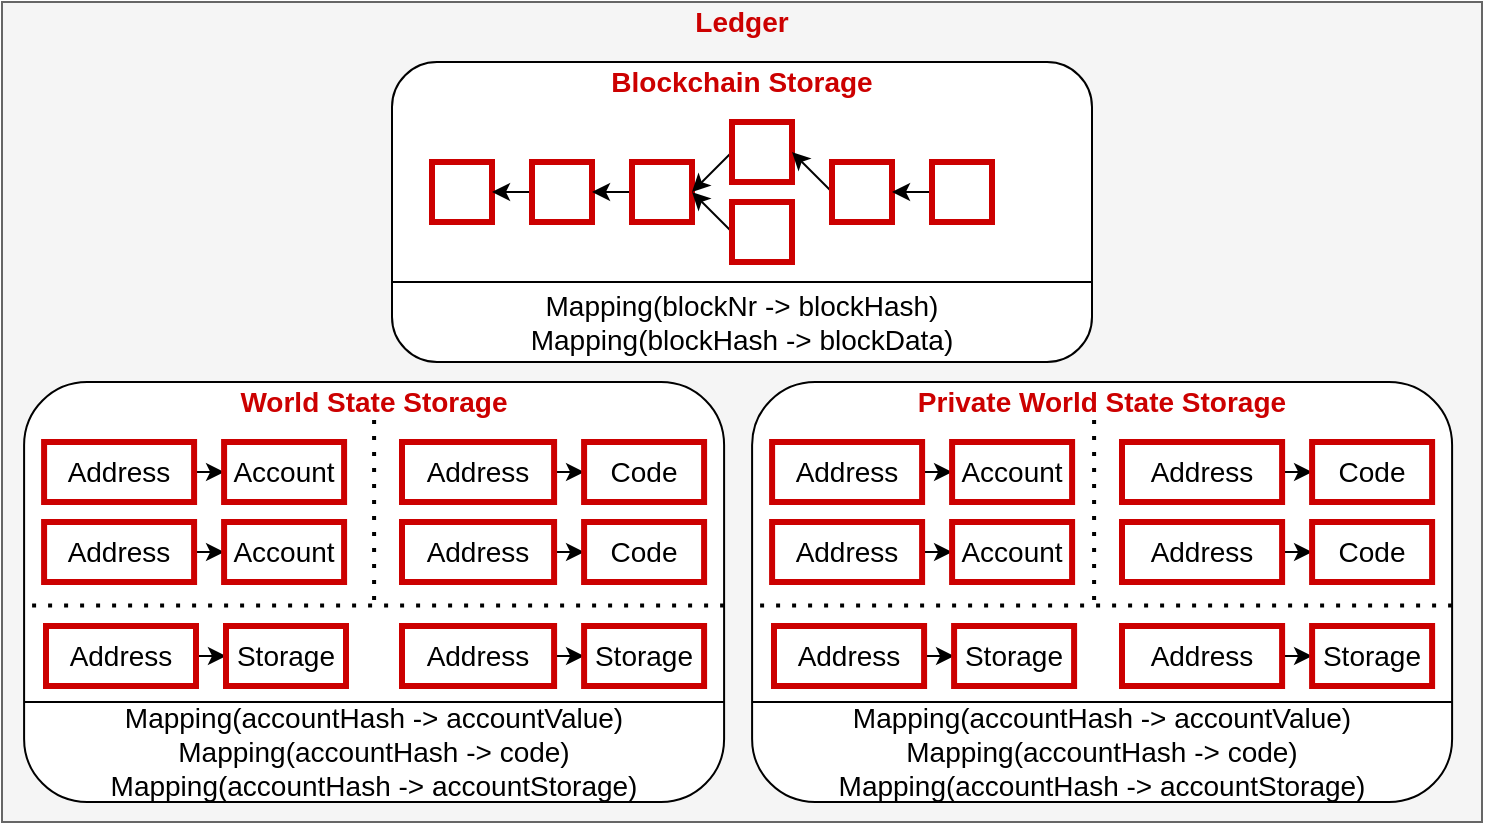 <mxfile version="14.4.3" type="device"><diagram id="58kzcTize10p60iv6uEa" name="Page-1"><mxGraphModel dx="2062" dy="1126" grid="1" gridSize="10" guides="1" tooltips="1" connect="1" arrows="1" fold="1" page="1" pageScale="1" pageWidth="827" pageHeight="1169" math="0" shadow="0"><root><mxCell id="0"/><mxCell id="1" parent="0"/><mxCell id="29qp3Y-090CqzLbwhSWd-1" value="" style="rounded=0;whiteSpace=wrap;html=1;fillColor=#f5f5f5;strokeColor=#666666;fontColor=#333333;" parent="1" vertex="1"><mxGeometry x="40" y="40" width="740" height="410" as="geometry"/></mxCell><mxCell id="29qp3Y-090CqzLbwhSWd-2" value="&lt;b style=&quot;font-size: 14px;&quot;&gt;Ledger&lt;/b&gt;" style="text;html=1;strokeColor=none;fillColor=none;align=center;verticalAlign=middle;whiteSpace=wrap;rounded=0;fontColor=#CC0000;fontSize=14;" parent="1" vertex="1"><mxGeometry x="40" y="40" width="740" height="20" as="geometry"/></mxCell><mxCell id="29qp3Y-090CqzLbwhSWd-3" value="" style="rounded=1;whiteSpace=wrap;html=1;" parent="1" vertex="1"><mxGeometry x="235" y="70" width="350" height="150" as="geometry"/></mxCell><mxCell id="29qp3Y-090CqzLbwhSWd-4" value="" style="rounded=1;whiteSpace=wrap;html=1;" parent="1" vertex="1"><mxGeometry x="415.05" y="230" width="350" height="210" as="geometry"/></mxCell><mxCell id="29qp3Y-090CqzLbwhSWd-6" value="&lt;b&gt;Blockchain Storage&lt;/b&gt;" style="text;html=1;strokeColor=none;fillColor=none;align=center;verticalAlign=middle;whiteSpace=wrap;rounded=0;fontSize=14;fontColor=#CC0000;" parent="1" vertex="1"><mxGeometry x="235" y="70" width="350" height="20" as="geometry"/></mxCell><mxCell id="29qp3Y-090CqzLbwhSWd-7" value="" style="rounded=0;whiteSpace=wrap;html=1;fontSize=14;fontColor=#CC0000;strokeColor=#CC0000;strokeWidth=3;" parent="1" vertex="1"><mxGeometry x="255" y="120" width="30" height="30" as="geometry"/></mxCell><mxCell id="29qp3Y-090CqzLbwhSWd-20" style="edgeStyle=none;rounded=0;orthogonalLoop=1;jettySize=auto;html=1;exitX=0;exitY=0.5;exitDx=0;exitDy=0;entryX=1;entryY=0.5;entryDx=0;entryDy=0;fontSize=14;fontColor=#CC0000;" parent="1" source="29qp3Y-090CqzLbwhSWd-8" target="29qp3Y-090CqzLbwhSWd-7" edge="1"><mxGeometry relative="1" as="geometry"/></mxCell><mxCell id="29qp3Y-090CqzLbwhSWd-8" value="" style="rounded=0;whiteSpace=wrap;html=1;fontSize=14;fontColor=#CC0000;strokeColor=#CC0000;strokeWidth=3;" parent="1" vertex="1"><mxGeometry x="305" y="120" width="30" height="30" as="geometry"/></mxCell><mxCell id="29qp3Y-090CqzLbwhSWd-19" style="edgeStyle=none;rounded=0;orthogonalLoop=1;jettySize=auto;html=1;exitX=0;exitY=0.5;exitDx=0;exitDy=0;entryX=1;entryY=0.5;entryDx=0;entryDy=0;fontSize=14;fontColor=#CC0000;" parent="1" source="29qp3Y-090CqzLbwhSWd-9" target="29qp3Y-090CqzLbwhSWd-8" edge="1"><mxGeometry relative="1" as="geometry"/></mxCell><mxCell id="29qp3Y-090CqzLbwhSWd-9" value="" style="rounded=0;whiteSpace=wrap;html=1;fontSize=14;fontColor=#CC0000;strokeColor=#CC0000;strokeWidth=3;" parent="1" vertex="1"><mxGeometry x="355" y="120" width="30" height="30" as="geometry"/></mxCell><mxCell id="29qp3Y-090CqzLbwhSWd-17" style="edgeStyle=none;rounded=0;orthogonalLoop=1;jettySize=auto;html=1;exitX=0;exitY=0.5;exitDx=0;exitDy=0;entryX=1;entryY=0.5;entryDx=0;entryDy=0;fontSize=14;fontColor=#CC0000;" parent="1" source="29qp3Y-090CqzLbwhSWd-10" target="29qp3Y-090CqzLbwhSWd-9" edge="1"><mxGeometry relative="1" as="geometry"/></mxCell><mxCell id="29qp3Y-090CqzLbwhSWd-10" value="" style="rounded=0;whiteSpace=wrap;html=1;fontSize=14;fontColor=#CC0000;strokeColor=#CC0000;strokeWidth=3;" parent="1" vertex="1"><mxGeometry x="405" y="100" width="30" height="30" as="geometry"/></mxCell><mxCell id="29qp3Y-090CqzLbwhSWd-18" style="edgeStyle=none;rounded=0;orthogonalLoop=1;jettySize=auto;html=1;exitX=0;exitY=0.5;exitDx=0;exitDy=0;entryX=1;entryY=0.5;entryDx=0;entryDy=0;fontSize=14;fontColor=#CC0000;" parent="1" source="29qp3Y-090CqzLbwhSWd-11" target="29qp3Y-090CqzLbwhSWd-9" edge="1"><mxGeometry relative="1" as="geometry"/></mxCell><mxCell id="29qp3Y-090CqzLbwhSWd-11" value="" style="rounded=0;whiteSpace=wrap;html=1;fontSize=14;fontColor=#CC0000;strokeColor=#CC0000;strokeWidth=3;" parent="1" vertex="1"><mxGeometry x="405" y="140" width="30" height="30" as="geometry"/></mxCell><mxCell id="29qp3Y-090CqzLbwhSWd-21" style="edgeStyle=none;rounded=0;orthogonalLoop=1;jettySize=auto;html=1;exitX=0;exitY=0.5;exitDx=0;exitDy=0;entryX=1;entryY=0.5;entryDx=0;entryDy=0;fontSize=14;fontColor=#CC0000;" parent="1" source="29qp3Y-090CqzLbwhSWd-12" target="29qp3Y-090CqzLbwhSWd-10" edge="1"><mxGeometry relative="1" as="geometry"/></mxCell><mxCell id="29qp3Y-090CqzLbwhSWd-12" value="" style="rounded=0;whiteSpace=wrap;html=1;fontSize=14;fontColor=#CC0000;strokeColor=#CC0000;strokeWidth=3;" parent="1" vertex="1"><mxGeometry x="455" y="120" width="30" height="30" as="geometry"/></mxCell><mxCell id="29qp3Y-090CqzLbwhSWd-22" style="edgeStyle=none;rounded=0;orthogonalLoop=1;jettySize=auto;html=1;exitX=0;exitY=0.5;exitDx=0;exitDy=0;fontSize=14;fontColor=#CC0000;" parent="1" source="29qp3Y-090CqzLbwhSWd-13" target="29qp3Y-090CqzLbwhSWd-12" edge="1"><mxGeometry relative="1" as="geometry"/></mxCell><mxCell id="29qp3Y-090CqzLbwhSWd-13" value="" style="rounded=0;whiteSpace=wrap;html=1;fontSize=14;fontColor=#CC0000;strokeColor=#CC0000;strokeWidth=3;" parent="1" vertex="1"><mxGeometry x="505" y="120" width="30" height="30" as="geometry"/></mxCell><mxCell id="29qp3Y-090CqzLbwhSWd-23" value="&lt;span style=&quot;color: rgb(0 , 0 , 0)&quot;&gt;Mapping(blockNr -&amp;gt; blockHash)&lt;/span&gt;&lt;font color=&quot;#000000&quot;&gt;&lt;br&gt;Mapping(blockHash -&amp;gt; blockData)&lt;br&gt;&lt;/font&gt;" style="text;html=1;strokeColor=none;fillColor=none;align=center;verticalAlign=middle;whiteSpace=wrap;rounded=0;fontSize=14;fontColor=#CC0000;" parent="1" vertex="1"><mxGeometry x="235" y="180" width="350" height="40" as="geometry"/></mxCell><mxCell id="29qp3Y-090CqzLbwhSWd-24" value="" style="endArrow=none;html=1;fontSize=14;fontColor=#CC0000;entryX=1;entryY=0;entryDx=0;entryDy=0;exitX=0;exitY=0;exitDx=0;exitDy=0;" parent="1" source="29qp3Y-090CqzLbwhSWd-23" target="29qp3Y-090CqzLbwhSWd-23" edge="1"><mxGeometry width="50" height="50" relative="1" as="geometry"><mxPoint x="645" y="590" as="sourcePoint"/><mxPoint x="695" y="540" as="targetPoint"/></mxGeometry></mxCell><mxCell id="29qp3Y-090CqzLbwhSWd-25" value="" style="endArrow=none;html=1;fontSize=14;fontColor=#CC0000;entryX=1;entryY=0;entryDx=0;entryDy=0;exitX=0;exitY=0;exitDx=0;exitDy=0;" parent="1" edge="1"><mxGeometry width="50" height="50" relative="1" as="geometry"><mxPoint x="415.05" y="390" as="sourcePoint"/><mxPoint x="765.05" y="390" as="targetPoint"/></mxGeometry></mxCell><mxCell id="29qp3Y-090CqzLbwhSWd-26" value="&lt;span style=&quot;color: rgb(0 , 0 , 0)&quot;&gt;Mapping(accountHash -&amp;gt; accountValue)&lt;br&gt;&lt;/span&gt;&lt;font color=&quot;#000000&quot;&gt;Mapping(accountHash -&amp;gt; code)&lt;br&gt;Mapping(accountHash -&amp;gt; accountStorage)&lt;br&gt;&lt;/font&gt;" style="text;html=1;strokeColor=none;fillColor=none;align=center;verticalAlign=middle;whiteSpace=wrap;rounded=0;fontSize=14;fontColor=#CC0000;" parent="1" vertex="1"><mxGeometry x="415.05" y="390" width="350" height="50" as="geometry"/></mxCell><mxCell id="29qp3Y-090CqzLbwhSWd-28" value="" style="endArrow=none;dashed=1;html=1;dashPattern=1 3;strokeWidth=2;fontSize=14;fontColor=#CC0000;entryX=0.5;entryY=1;entryDx=0;entryDy=0;" parent="1" edge="1"><mxGeometry width="50" height="50" relative="1" as="geometry"><mxPoint x="586.05" y="339" as="sourcePoint"/><mxPoint x="586.05" y="249" as="targetPoint"/></mxGeometry></mxCell><mxCell id="29qp3Y-090CqzLbwhSWd-27" value="&lt;b&gt;Private World State Storage&lt;/b&gt;" style="text;html=1;strokeColor=none;align=center;verticalAlign=middle;whiteSpace=wrap;rounded=0;fontSize=14;fontColor=#CC0000;" parent="1" vertex="1"><mxGeometry x="415.05" y="230" width="350" height="20" as="geometry"/></mxCell><mxCell id="29qp3Y-090CqzLbwhSWd-31" style="edgeStyle=none;rounded=0;orthogonalLoop=1;jettySize=auto;html=1;exitX=1;exitY=0.5;exitDx=0;exitDy=0;entryX=0;entryY=0.5;entryDx=0;entryDy=0;fontSize=14;fontColor=#CC0000;" parent="1" source="29qp3Y-090CqzLbwhSWd-29" target="29qp3Y-090CqzLbwhSWd-30" edge="1"><mxGeometry relative="1" as="geometry"/></mxCell><mxCell id="29qp3Y-090CqzLbwhSWd-29" value="&lt;font color=&quot;#000000&quot;&gt;Address&lt;/font&gt;" style="rounded=0;whiteSpace=wrap;html=1;strokeColor=#CC0000;strokeWidth=3;fillColor=none;fontSize=14;fontColor=#CC0000;" parent="1" vertex="1"><mxGeometry x="425.05" y="260" width="75" height="30" as="geometry"/></mxCell><mxCell id="29qp3Y-090CqzLbwhSWd-30" value="&lt;font color=&quot;#000000&quot;&gt;Account&lt;/font&gt;" style="rounded=0;whiteSpace=wrap;html=1;strokeColor=#CC0000;strokeWidth=3;fillColor=none;fontSize=14;fontColor=#CC0000;" parent="1" vertex="1"><mxGeometry x="515.05" y="260" width="60" height="30" as="geometry"/></mxCell><mxCell id="29qp3Y-090CqzLbwhSWd-34" style="edgeStyle=none;rounded=0;orthogonalLoop=1;jettySize=auto;html=1;exitX=1;exitY=0.5;exitDx=0;exitDy=0;entryX=0;entryY=0.5;entryDx=0;entryDy=0;fontSize=14;fontColor=#CC0000;" parent="1" source="29qp3Y-090CqzLbwhSWd-32" target="29qp3Y-090CqzLbwhSWd-33" edge="1"><mxGeometry relative="1" as="geometry"/></mxCell><mxCell id="29qp3Y-090CqzLbwhSWd-32" value="&lt;font color=&quot;#000000&quot;&gt;Address&lt;/font&gt;" style="rounded=0;whiteSpace=wrap;html=1;strokeColor=#CC0000;strokeWidth=3;fillColor=none;fontSize=14;fontColor=#CC0000;" parent="1" vertex="1"><mxGeometry x="425.05" y="300" width="75" height="30" as="geometry"/></mxCell><mxCell id="29qp3Y-090CqzLbwhSWd-33" value="&lt;font color=&quot;#000000&quot;&gt;Account&lt;/font&gt;" style="rounded=0;whiteSpace=wrap;html=1;strokeColor=#CC0000;strokeWidth=3;fillColor=none;fontSize=14;fontColor=#CC0000;" parent="1" vertex="1"><mxGeometry x="515.05" y="300" width="60" height="30" as="geometry"/></mxCell><mxCell id="29qp3Y-090CqzLbwhSWd-37" style="edgeStyle=none;rounded=0;orthogonalLoop=1;jettySize=auto;html=1;exitX=1;exitY=0.5;exitDx=0;exitDy=0;entryX=0;entryY=0.5;entryDx=0;entryDy=0;fontSize=14;fontColor=#CC0000;" parent="1" source="29qp3Y-090CqzLbwhSWd-35" target="29qp3Y-090CqzLbwhSWd-36" edge="1"><mxGeometry relative="1" as="geometry"/></mxCell><mxCell id="29qp3Y-090CqzLbwhSWd-35" value="&lt;span style=&quot;color: rgb(0 , 0 , 0)&quot;&gt;Address&lt;/span&gt;" style="rounded=0;whiteSpace=wrap;html=1;strokeColor=#CC0000;strokeWidth=3;fillColor=none;fontSize=14;fontColor=#CC0000;" parent="1" vertex="1"><mxGeometry x="600" y="260" width="80.05" height="30" as="geometry"/></mxCell><mxCell id="29qp3Y-090CqzLbwhSWd-36" value="&lt;span style=&quot;color: rgb(0 , 0 , 0)&quot;&gt;Code&lt;/span&gt;" style="rounded=0;whiteSpace=wrap;html=1;strokeColor=#CC0000;strokeWidth=3;fillColor=none;fontSize=14;fontColor=#CC0000;" parent="1" vertex="1"><mxGeometry x="695.05" y="260" width="60" height="30" as="geometry"/></mxCell><mxCell id="P2LSEK-ndGj7Q8iZJnPB-56" style="edgeStyle=orthogonalEdgeStyle;rounded=0;orthogonalLoop=1;jettySize=auto;html=1;exitX=1;exitY=0.5;exitDx=0;exitDy=0;entryX=0;entryY=0.5;entryDx=0;entryDy=0;" parent="1" source="29qp3Y-090CqzLbwhSWd-38" target="29qp3Y-090CqzLbwhSWd-39" edge="1"><mxGeometry relative="1" as="geometry"/></mxCell><mxCell id="29qp3Y-090CqzLbwhSWd-38" value="&lt;span style=&quot;color: rgb(0 , 0 , 0)&quot;&gt;Address&lt;/span&gt;" style="rounded=0;whiteSpace=wrap;html=1;strokeColor=#CC0000;strokeWidth=3;fillColor=none;fontSize=14;fontColor=#CC0000;" parent="1" vertex="1"><mxGeometry x="600" y="300" width="80.05" height="30" as="geometry"/></mxCell><mxCell id="29qp3Y-090CqzLbwhSWd-39" value="&lt;span style=&quot;color: rgb(0 , 0 , 0)&quot;&gt;Code&lt;/span&gt;" style="rounded=0;whiteSpace=wrap;html=1;strokeColor=#CC0000;strokeWidth=3;fillColor=none;fontSize=14;fontColor=#CC0000;" parent="1" vertex="1"><mxGeometry x="695.05" y="300" width="60" height="30" as="geometry"/></mxCell><mxCell id="P2LSEK-ndGj7Q8iZJnPB-1" value="" style="endArrow=none;dashed=1;html=1;dashPattern=1 3;strokeWidth=2;fontSize=14;fontColor=#CC0000;exitX=1;exitY=0.57;exitDx=0;exitDy=0;exitPerimeter=0;entryX=-0.003;entryY=0.57;entryDx=0;entryDy=0;entryPerimeter=0;" parent="1" edge="1"><mxGeometry width="50" height="50" relative="1" as="geometry"><mxPoint x="765.05" y="341.7" as="sourcePoint"/><mxPoint x="414.0" y="341.7" as="targetPoint"/></mxGeometry></mxCell><mxCell id="P2LSEK-ndGj7Q8iZJnPB-6" style="edgeStyle=orthogonalEdgeStyle;rounded=0;orthogonalLoop=1;jettySize=auto;html=1;exitX=1;exitY=0.5;exitDx=0;exitDy=0;entryX=0;entryY=0.5;entryDx=0;entryDy=0;" parent="1" source="P2LSEK-ndGj7Q8iZJnPB-3" target="P2LSEK-ndGj7Q8iZJnPB-5" edge="1"><mxGeometry relative="1" as="geometry"/></mxCell><mxCell id="P2LSEK-ndGj7Q8iZJnPB-3" value="&lt;span style=&quot;color: rgb(0 , 0 , 0)&quot;&gt;Address&lt;/span&gt;" style="rounded=0;whiteSpace=wrap;html=1;strokeColor=#CC0000;strokeWidth=3;fillColor=none;fontSize=14;fontColor=#CC0000;" parent="1" vertex="1"><mxGeometry x="426" y="352" width="75.05" height="30" as="geometry"/></mxCell><mxCell id="P2LSEK-ndGj7Q8iZJnPB-5" value="&lt;font color=&quot;#000000&quot;&gt;Storage&lt;/font&gt;" style="rounded=0;whiteSpace=wrap;html=1;strokeColor=#CC0000;strokeWidth=3;fillColor=none;fontSize=14;fontColor=#CC0000;" parent="1" vertex="1"><mxGeometry x="516.05" y="352" width="60" height="30" as="geometry"/></mxCell><mxCell id="P2LSEK-ndGj7Q8iZJnPB-7" style="edgeStyle=orthogonalEdgeStyle;rounded=0;orthogonalLoop=1;jettySize=auto;html=1;exitX=1;exitY=0.5;exitDx=0;exitDy=0;entryX=0;entryY=0.5;entryDx=0;entryDy=0;" parent="1" source="P2LSEK-ndGj7Q8iZJnPB-8" target="P2LSEK-ndGj7Q8iZJnPB-9" edge="1"><mxGeometry relative="1" as="geometry"/></mxCell><mxCell id="P2LSEK-ndGj7Q8iZJnPB-8" value="&lt;span style=&quot;color: rgb(0 , 0 , 0)&quot;&gt;Address&lt;/span&gt;" style="rounded=0;whiteSpace=wrap;html=1;strokeColor=#CC0000;strokeWidth=3;fillColor=none;fontSize=14;fontColor=#CC0000;" parent="1" vertex="1"><mxGeometry x="600" y="352" width="80.05" height="30" as="geometry"/></mxCell><mxCell id="P2LSEK-ndGj7Q8iZJnPB-9" value="&lt;font color=&quot;#000000&quot;&gt;Storage&lt;/font&gt;" style="rounded=0;whiteSpace=wrap;html=1;strokeColor=#CC0000;strokeWidth=3;fillColor=none;fontSize=14;fontColor=#CC0000;" parent="1" vertex="1"><mxGeometry x="695.05" y="352" width="60" height="30" as="geometry"/></mxCell><mxCell id="P2LSEK-ndGj7Q8iZJnPB-33" value="" style="rounded=1;whiteSpace=wrap;html=1;" parent="1" vertex="1"><mxGeometry x="51.05" y="230" width="350" height="210" as="geometry"/></mxCell><mxCell id="P2LSEK-ndGj7Q8iZJnPB-34" value="" style="endArrow=none;html=1;fontSize=14;fontColor=#CC0000;entryX=1;entryY=0;entryDx=0;entryDy=0;exitX=0;exitY=0;exitDx=0;exitDy=0;" parent="1" edge="1"><mxGeometry width="50" height="50" relative="1" as="geometry"><mxPoint x="51.05" y="390" as="sourcePoint"/><mxPoint x="401.05" y="390" as="targetPoint"/></mxGeometry></mxCell><mxCell id="P2LSEK-ndGj7Q8iZJnPB-35" value="&lt;span style=&quot;color: rgb(0 , 0 , 0)&quot;&gt;Mapping(accountHash -&amp;gt; accountValue)&lt;br&gt;&lt;/span&gt;&lt;font color=&quot;#000000&quot;&gt;Mapping(accountHash -&amp;gt; code)&lt;br&gt;Mapping(accountHash -&amp;gt; accountStorage)&lt;/font&gt;&lt;font color=&quot;#000000&quot;&gt;&lt;br&gt;&lt;/font&gt;" style="text;html=1;strokeColor=none;fillColor=none;align=center;verticalAlign=middle;whiteSpace=wrap;rounded=0;fontSize=14;fontColor=#CC0000;" parent="1" vertex="1"><mxGeometry x="51.05" y="390" width="350" height="50" as="geometry"/></mxCell><mxCell id="P2LSEK-ndGj7Q8iZJnPB-36" value="" style="endArrow=none;dashed=1;html=1;dashPattern=1 3;strokeWidth=2;fontSize=14;fontColor=#CC0000;entryX=0.5;entryY=1;entryDx=0;entryDy=0;" parent="1" edge="1"><mxGeometry width="50" height="50" relative="1" as="geometry"><mxPoint x="226.05" y="339" as="sourcePoint"/><mxPoint x="226.05" y="249" as="targetPoint"/></mxGeometry></mxCell><mxCell id="P2LSEK-ndGj7Q8iZJnPB-37" value="&lt;b&gt;World State Storage&lt;/b&gt;" style="text;html=1;strokeColor=none;align=center;verticalAlign=middle;whiteSpace=wrap;rounded=0;fontSize=14;fontColor=#CC0000;" parent="1" vertex="1"><mxGeometry x="51.05" y="230" width="350" height="20" as="geometry"/></mxCell><mxCell id="P2LSEK-ndGj7Q8iZJnPB-38" style="edgeStyle=none;rounded=0;orthogonalLoop=1;jettySize=auto;html=1;exitX=1;exitY=0.5;exitDx=0;exitDy=0;entryX=0;entryY=0.5;entryDx=0;entryDy=0;fontSize=14;fontColor=#CC0000;" parent="1" source="P2LSEK-ndGj7Q8iZJnPB-39" target="P2LSEK-ndGj7Q8iZJnPB-40" edge="1"><mxGeometry relative="1" as="geometry"/></mxCell><mxCell id="P2LSEK-ndGj7Q8iZJnPB-39" value="&lt;font color=&quot;#000000&quot;&gt;Address&lt;/font&gt;" style="rounded=0;whiteSpace=wrap;html=1;strokeColor=#CC0000;strokeWidth=3;fillColor=none;fontSize=14;fontColor=#CC0000;" parent="1" vertex="1"><mxGeometry x="61.05" y="260" width="75" height="30" as="geometry"/></mxCell><mxCell id="P2LSEK-ndGj7Q8iZJnPB-40" value="&lt;font color=&quot;#000000&quot;&gt;Account&lt;/font&gt;" style="rounded=0;whiteSpace=wrap;html=1;strokeColor=#CC0000;strokeWidth=3;fillColor=none;fontSize=14;fontColor=#CC0000;" parent="1" vertex="1"><mxGeometry x="151.05" y="260" width="60" height="30" as="geometry"/></mxCell><mxCell id="P2LSEK-ndGj7Q8iZJnPB-41" style="edgeStyle=none;rounded=0;orthogonalLoop=1;jettySize=auto;html=1;exitX=1;exitY=0.5;exitDx=0;exitDy=0;entryX=0;entryY=0.5;entryDx=0;entryDy=0;fontSize=14;fontColor=#CC0000;" parent="1" source="P2LSEK-ndGj7Q8iZJnPB-42" target="P2LSEK-ndGj7Q8iZJnPB-43" edge="1"><mxGeometry relative="1" as="geometry"/></mxCell><mxCell id="P2LSEK-ndGj7Q8iZJnPB-42" value="&lt;font color=&quot;#000000&quot;&gt;Address&lt;/font&gt;" style="rounded=0;whiteSpace=wrap;html=1;strokeColor=#CC0000;strokeWidth=3;fillColor=none;fontSize=14;fontColor=#CC0000;" parent="1" vertex="1"><mxGeometry x="61.05" y="300" width="75" height="30" as="geometry"/></mxCell><mxCell id="P2LSEK-ndGj7Q8iZJnPB-43" value="&lt;font color=&quot;#000000&quot;&gt;Account&lt;/font&gt;" style="rounded=0;whiteSpace=wrap;html=1;strokeColor=#CC0000;strokeWidth=3;fillColor=none;fontSize=14;fontColor=#CC0000;" parent="1" vertex="1"><mxGeometry x="151.05" y="300" width="60" height="30" as="geometry"/></mxCell><mxCell id="P2LSEK-ndGj7Q8iZJnPB-44" style="edgeStyle=none;rounded=0;orthogonalLoop=1;jettySize=auto;html=1;exitX=1;exitY=0.5;exitDx=0;exitDy=0;entryX=0;entryY=0.5;entryDx=0;entryDy=0;fontSize=14;fontColor=#CC0000;" parent="1" source="P2LSEK-ndGj7Q8iZJnPB-45" target="P2LSEK-ndGj7Q8iZJnPB-46" edge="1"><mxGeometry relative="1" as="geometry"/></mxCell><mxCell id="P2LSEK-ndGj7Q8iZJnPB-45" value="&lt;font color=&quot;#000000&quot;&gt;Address&lt;/font&gt;" style="rounded=0;whiteSpace=wrap;html=1;strokeColor=#CC0000;strokeWidth=3;fillColor=none;fontSize=14;fontColor=#CC0000;" parent="1" vertex="1"><mxGeometry x="240" y="260" width="76.05" height="30" as="geometry"/></mxCell><mxCell id="P2LSEK-ndGj7Q8iZJnPB-46" value="&lt;font color=&quot;#000000&quot;&gt;Code&lt;/font&gt;" style="rounded=0;whiteSpace=wrap;html=1;strokeColor=#CC0000;strokeWidth=3;fillColor=none;fontSize=14;fontColor=#CC0000;" parent="1" vertex="1"><mxGeometry x="331.05" y="260" width="60" height="30" as="geometry"/></mxCell><mxCell id="P2LSEK-ndGj7Q8iZJnPB-57" style="edgeStyle=orthogonalEdgeStyle;rounded=0;orthogonalLoop=1;jettySize=auto;html=1;exitX=1;exitY=0.5;exitDx=0;exitDy=0;entryX=0;entryY=0.5;entryDx=0;entryDy=0;" parent="1" source="P2LSEK-ndGj7Q8iZJnPB-47" target="P2LSEK-ndGj7Q8iZJnPB-48" edge="1"><mxGeometry relative="1" as="geometry"/></mxCell><mxCell id="P2LSEK-ndGj7Q8iZJnPB-47" value="&lt;span style=&quot;color: rgb(0 , 0 , 0)&quot;&gt;Address&lt;/span&gt;" style="rounded=0;whiteSpace=wrap;html=1;strokeColor=#CC0000;strokeWidth=3;fillColor=none;fontSize=14;fontColor=#CC0000;" parent="1" vertex="1"><mxGeometry x="240" y="300" width="76.05" height="30" as="geometry"/></mxCell><mxCell id="P2LSEK-ndGj7Q8iZJnPB-48" value="&lt;span style=&quot;color: rgb(0 , 0 , 0)&quot;&gt;Code&lt;/span&gt;" style="rounded=0;whiteSpace=wrap;html=1;strokeColor=#CC0000;strokeWidth=3;fillColor=none;fontSize=14;fontColor=#CC0000;" parent="1" vertex="1"><mxGeometry x="331.05" y="300" width="60" height="30" as="geometry"/></mxCell><mxCell id="P2LSEK-ndGj7Q8iZJnPB-49" value="" style="endArrow=none;dashed=1;html=1;dashPattern=1 3;strokeWidth=2;fontSize=14;fontColor=#CC0000;exitX=1;exitY=0.57;exitDx=0;exitDy=0;exitPerimeter=0;entryX=-0.003;entryY=0.57;entryDx=0;entryDy=0;entryPerimeter=0;" parent="1" edge="1"><mxGeometry width="50" height="50" relative="1" as="geometry"><mxPoint x="401.05" y="341.7" as="sourcePoint"/><mxPoint x="50.0" y="341.7" as="targetPoint"/></mxGeometry></mxCell><mxCell id="P2LSEK-ndGj7Q8iZJnPB-50" style="edgeStyle=orthogonalEdgeStyle;rounded=0;orthogonalLoop=1;jettySize=auto;html=1;exitX=1;exitY=0.5;exitDx=0;exitDy=0;entryX=0;entryY=0.5;entryDx=0;entryDy=0;" parent="1" source="P2LSEK-ndGj7Q8iZJnPB-51" target="P2LSEK-ndGj7Q8iZJnPB-52" edge="1"><mxGeometry relative="1" as="geometry"/></mxCell><mxCell id="P2LSEK-ndGj7Q8iZJnPB-51" value="&lt;font color=&quot;#000000&quot;&gt;Address&lt;/font&gt;" style="rounded=0;whiteSpace=wrap;html=1;strokeColor=#CC0000;strokeWidth=3;fillColor=none;fontSize=14;fontColor=#CC0000;" parent="1" vertex="1"><mxGeometry x="62" y="352" width="75" height="30" as="geometry"/></mxCell><mxCell id="P2LSEK-ndGj7Q8iZJnPB-52" value="&lt;font color=&quot;#000000&quot;&gt;Storage&lt;/font&gt;" style="rounded=0;whiteSpace=wrap;html=1;strokeColor=#CC0000;strokeWidth=3;fillColor=none;fontSize=14;fontColor=#CC0000;" parent="1" vertex="1"><mxGeometry x="152.0" y="352" width="60" height="30" as="geometry"/></mxCell><mxCell id="P2LSEK-ndGj7Q8iZJnPB-53" style="edgeStyle=orthogonalEdgeStyle;rounded=0;orthogonalLoop=1;jettySize=auto;html=1;exitX=1;exitY=0.5;exitDx=0;exitDy=0;entryX=0;entryY=0.5;entryDx=0;entryDy=0;" parent="1" source="P2LSEK-ndGj7Q8iZJnPB-54" target="P2LSEK-ndGj7Q8iZJnPB-55" edge="1"><mxGeometry relative="1" as="geometry"/></mxCell><mxCell id="P2LSEK-ndGj7Q8iZJnPB-54" value="&lt;font color=&quot;#000000&quot;&gt;Address&lt;/font&gt;" style="rounded=0;whiteSpace=wrap;html=1;strokeColor=#CC0000;strokeWidth=3;fillColor=none;fontSize=14;fontColor=#CC0000;" parent="1" vertex="1"><mxGeometry x="240" y="352" width="76.05" height="30" as="geometry"/></mxCell><mxCell id="P2LSEK-ndGj7Q8iZJnPB-55" value="&lt;font color=&quot;#000000&quot;&gt;Storage&lt;/font&gt;" style="rounded=0;whiteSpace=wrap;html=1;strokeColor=#CC0000;strokeWidth=3;fillColor=none;fontSize=14;fontColor=#CC0000;" parent="1" vertex="1"><mxGeometry x="331.05" y="352" width="60" height="30" as="geometry"/></mxCell></root></mxGraphModel></diagram></mxfile>